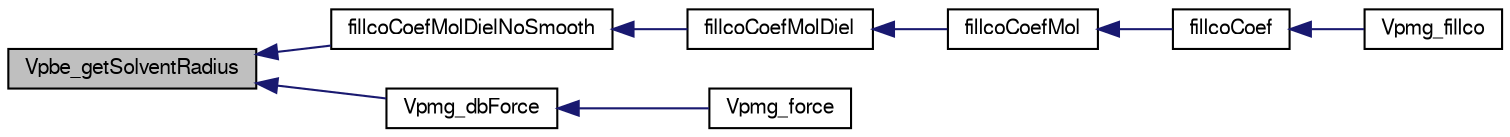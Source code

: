 digraph "Vpbe_getSolventRadius"
{
  edge [fontname="FreeSans",fontsize="10",labelfontname="FreeSans",labelfontsize="10"];
  node [fontname="FreeSans",fontsize="10",shape=record];
  rankdir="LR";
  Node1 [label="Vpbe_getSolventRadius",height=0.2,width=0.4,color="black", fillcolor="grey75", style="filled" fontcolor="black"];
  Node1 -> Node2 [dir="back",color="midnightblue",fontsize="10",style="solid",fontname="FreeSans"];
  Node2 [label="fillcoCoefMolDielNoSmooth",height=0.2,width=0.4,color="black", fillcolor="white", style="filled",URL="$vpmg_8c.html#adf9fff114eed3d5d94f3adbbf9527483",tooltip="Fill differential operator coefficient arrays from a molecular surface calculation without smoothing..."];
  Node2 -> Node3 [dir="back",color="midnightblue",fontsize="10",style="solid",fontname="FreeSans"];
  Node3 [label="fillcoCoefMolDiel",height=0.2,width=0.4,color="black", fillcolor="white", style="filled",URL="$vpmg_8c.html#a34484f0f2f254b954abf20c5a98ab9d4",tooltip="Fill differential operator coefficient arrays from a molecular surface calculation."];
  Node3 -> Node4 [dir="back",color="midnightblue",fontsize="10",style="solid",fontname="FreeSans"];
  Node4 [label="fillcoCoefMol",height=0.2,width=0.4,color="black", fillcolor="white", style="filled",URL="$vpmg_8c.html#a62617829770eaed11c159947453e457c",tooltip="Fill operator coefficient arrays from a molecular surface calculation."];
  Node4 -> Node5 [dir="back",color="midnightblue",fontsize="10",style="solid",fontname="FreeSans"];
  Node5 [label="fillcoCoef",height=0.2,width=0.4,color="black", fillcolor="white", style="filled",URL="$vpmg_8c.html#a169088d2631112390e9699d0ff25ab0a",tooltip="Top-level driver to fill all operator coefficient arrays."];
  Node5 -> Node6 [dir="back",color="midnightblue",fontsize="10",style="solid",fontname="FreeSans"];
  Node6 [label="Vpmg_fillco",height=0.2,width=0.4,color="black", fillcolor="white", style="filled",URL="$group___vpmg.html#gaf117af16d5e9c5bd4e557a69ec1eb73a",tooltip="Fill the coefficient arrays prior to solving the equation."];
  Node1 -> Node7 [dir="back",color="midnightblue",fontsize="10",style="solid",fontname="FreeSans"];
  Node7 [label="Vpmg_dbForce",height=0.2,width=0.4,color="black", fillcolor="white", style="filled",URL="$group___vpmg.html#gae681cc5a764ed8b8f9f869c047af997b",tooltip="Calculate the dielectric boundary forces on the specified atom in units of k_B T/AA."];
  Node7 -> Node8 [dir="back",color="midnightblue",fontsize="10",style="solid",fontname="FreeSans"];
  Node8 [label="Vpmg_force",height=0.2,width=0.4,color="black", fillcolor="white", style="filled",URL="$group___vpmg.html#gaaedec4be6966e3cee14a0a746ade406c",tooltip="Calculate the total force on the specified atom in units of k_B T/AA."];
}
